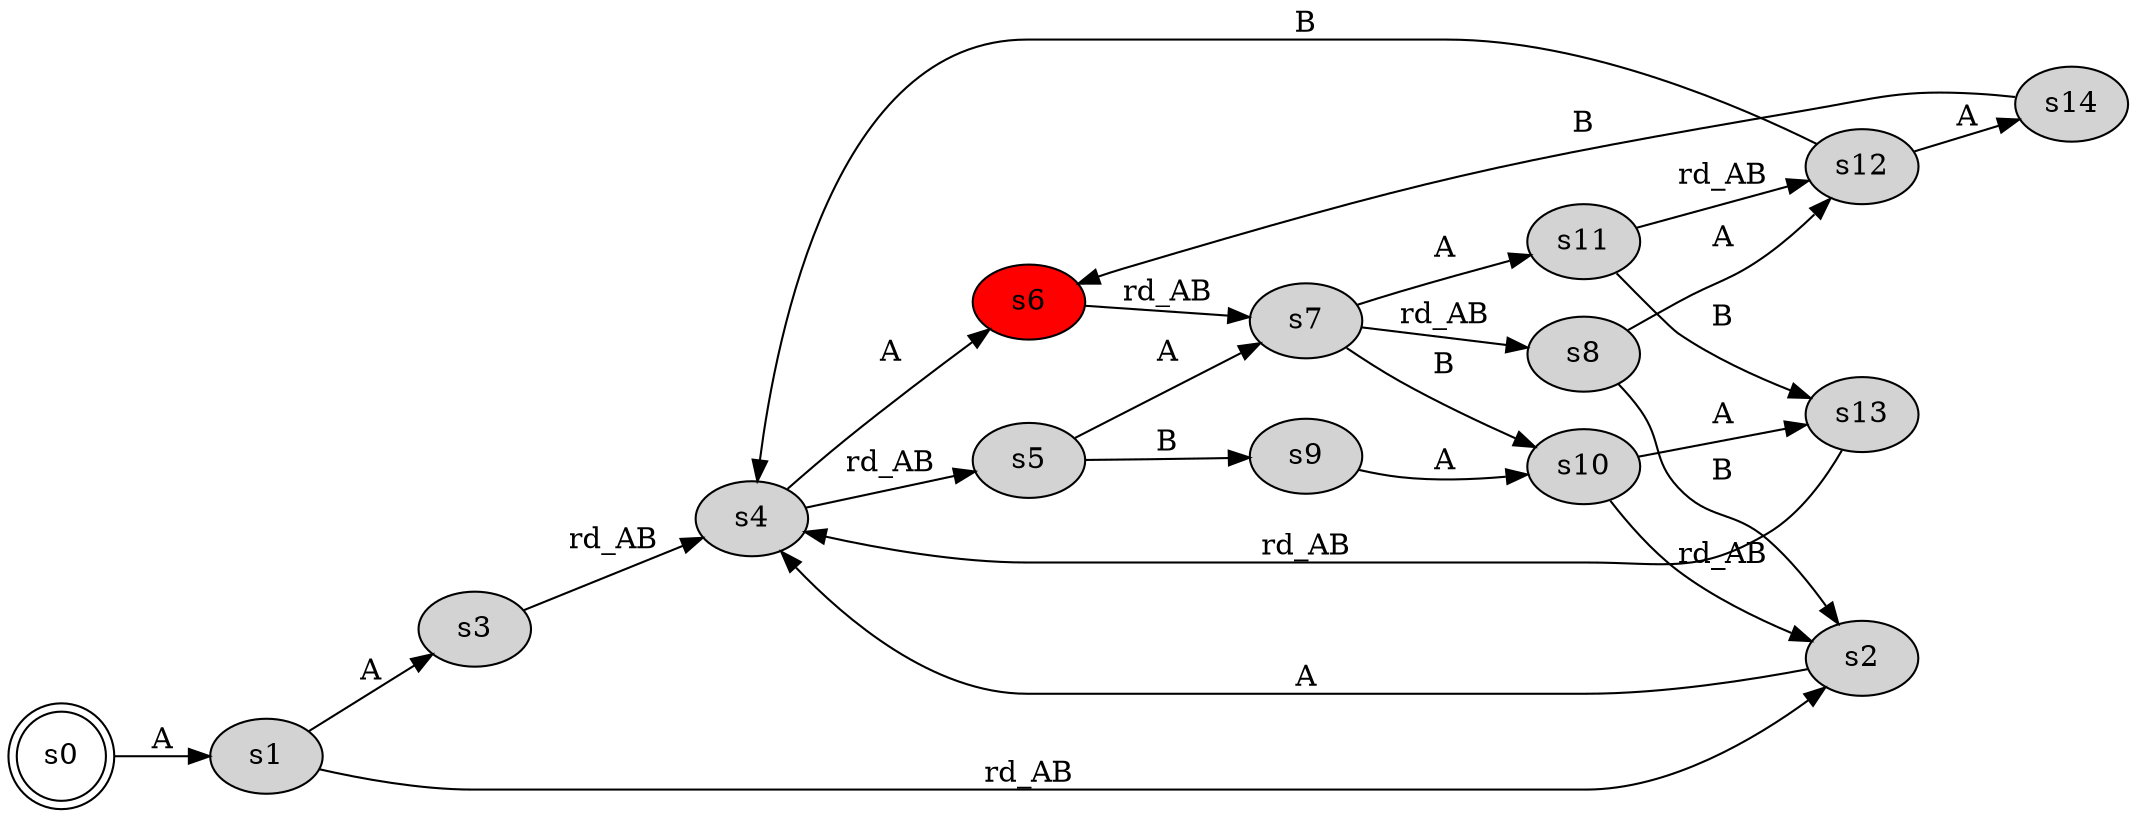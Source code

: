 digraph SDF_ab { 
  rankdir="LR"
  s0 [ shape="doublecircle" ]
  s0->s1 [
    label= "A"
  ] ;
  s1 [ style="filled" ] 
  s1->s3 [
    label= "A"
  ] ;
  s1->s2 [
    label= "rd_AB"
  ] ;
  s2 [ style="filled" ]
  s3 [ style="filled" ]
  s2->s4 [
    label= "A"
  ] ;
  s3->s4 [
    label= "rd_AB"
  ] ;
  s4->s6 [
    label= "A"
  ] ;
  s4->s5 [
    label= "rd_AB"
  ] ;
  s5->s7 [
    label= "A"
  ] ;
  s5->s9 [
    label= "B"
  ] ;
  s6 [ fillcolor="red" style="filled" ]  
  s5 [ style="filled" ]
  s7 [ style="filled" ]
  s9 [ style="filled" ]
  s6->s7 [
    label= "rd_AB"
  ] ;
  s7->s11 [
    label= "A"
  ] ;
  s7->s8 [
    label= "rd_AB"
  ] ;
  s8 [ style="filled" ]
  s10 [ style="filled" ]
  s11 [ style="filled" ]
  s7->s10 [
    label= "B"
  ] ;
  s8->s12 [
    label= "A"
  ] ;
  s8->s2 [
    label= "B"
  ] ;
  s9->s10 [
    label= "A"
  ] ;
  s10->s13 [
    label= "A"
  ] ;
  s10->s2 [
    label= "rd_AB"
  ] ;
  s11->s12 [
    label= "rd_AB"
  ] ;
  s11->s13 [
    label= "B"
  ] ;
  s12 [ style="filled" ]
  s13 [ style="filled" ]
  s4 [ style="filled" ]
  s14 [ style="filled" ]
  s12->s14 [
    label= "A"
  ] ;
  s12->s4 [
    label= "B"
  ] ;
  s13->s4 [
    label= "rd_AB"
  ] ;
  s14->s6 [
    label= "B"
  ] ;
}

